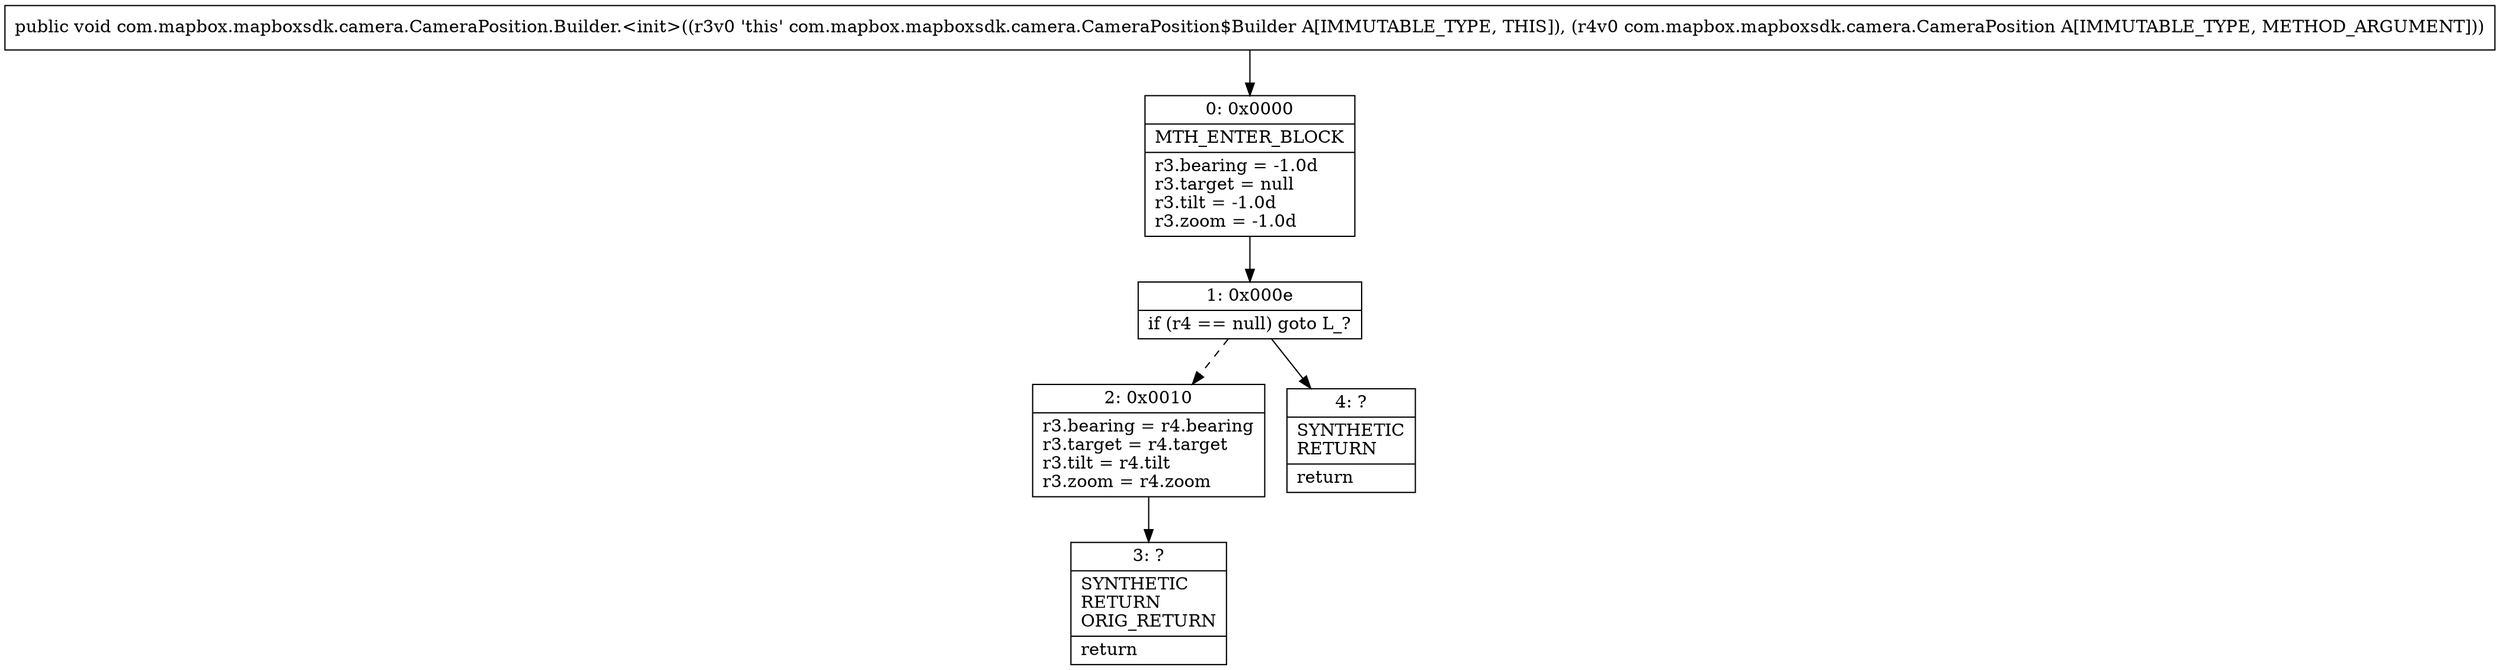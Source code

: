 digraph "CFG forcom.mapbox.mapboxsdk.camera.CameraPosition.Builder.\<init\>(Lcom\/mapbox\/mapboxsdk\/camera\/CameraPosition;)V" {
Node_0 [shape=record,label="{0\:\ 0x0000|MTH_ENTER_BLOCK\l|r3.bearing = \-1.0d\lr3.target = null\lr3.tilt = \-1.0d\lr3.zoom = \-1.0d\l}"];
Node_1 [shape=record,label="{1\:\ 0x000e|if (r4 == null) goto L_?\l}"];
Node_2 [shape=record,label="{2\:\ 0x0010|r3.bearing = r4.bearing\lr3.target = r4.target\lr3.tilt = r4.tilt\lr3.zoom = r4.zoom\l}"];
Node_3 [shape=record,label="{3\:\ ?|SYNTHETIC\lRETURN\lORIG_RETURN\l|return\l}"];
Node_4 [shape=record,label="{4\:\ ?|SYNTHETIC\lRETURN\l|return\l}"];
MethodNode[shape=record,label="{public void com.mapbox.mapboxsdk.camera.CameraPosition.Builder.\<init\>((r3v0 'this' com.mapbox.mapboxsdk.camera.CameraPosition$Builder A[IMMUTABLE_TYPE, THIS]), (r4v0 com.mapbox.mapboxsdk.camera.CameraPosition A[IMMUTABLE_TYPE, METHOD_ARGUMENT])) }"];
MethodNode -> Node_0;
Node_0 -> Node_1;
Node_1 -> Node_2[style=dashed];
Node_1 -> Node_4;
Node_2 -> Node_3;
}

